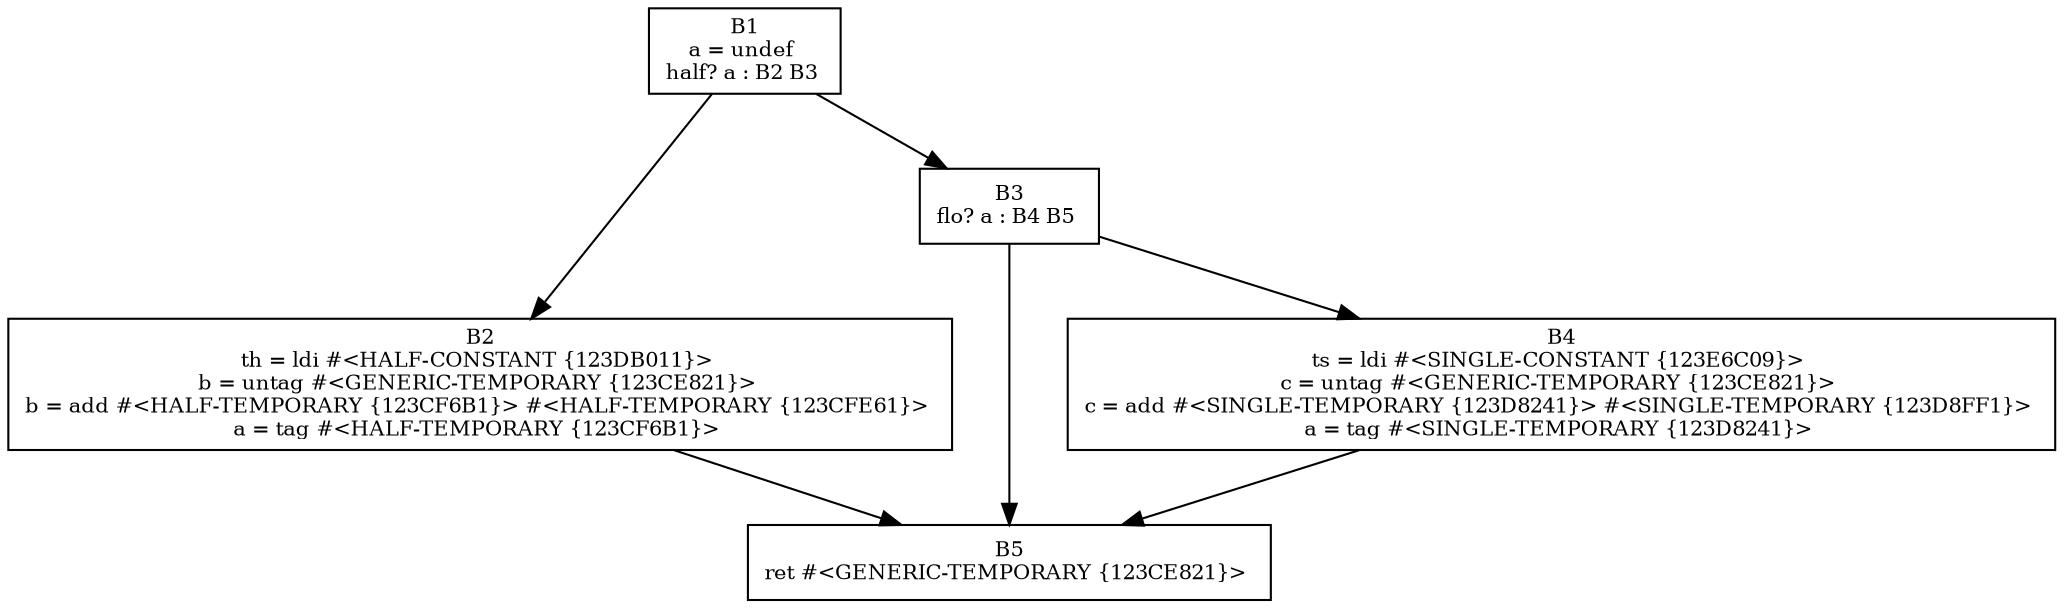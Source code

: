 digraph CFG {
B1 [shape=box,fontsize=10,label="B1\na = undef \nhalf? a : B2 B3 \n"];
B1 -> B2;
B1 -> B3;
B2 [shape=box,fontsize=10,label="B2\nth = ldi #<HALF-CONSTANT {123DB011}> \nb = untag #<GENERIC-TEMPORARY {123CE821}> \nb = add #<HALF-TEMPORARY {123CF6B1}> #<HALF-TEMPORARY {123CFE61}> \na = tag #<HALF-TEMPORARY {123CF6B1}> \n"];
B2 -> B5;
B3 [shape=box,fontsize=10,label="B3\nflo? a : B4 B5 \n"];
B3 -> B4;
B3 -> B5;
B4 [shape=box,fontsize=10,label="B4\nts = ldi #<SINGLE-CONSTANT {123E6C09}> \nc = untag #<GENERIC-TEMPORARY {123CE821}> \nc = add #<SINGLE-TEMPORARY {123D8241}> #<SINGLE-TEMPORARY {123D8FF1}> \na = tag #<SINGLE-TEMPORARY {123D8241}> \n"];
B4 -> B5;
B5 [shape=box,fontsize=10,label="B5\nret #<GENERIC-TEMPORARY {123CE821}> \n"];
 }